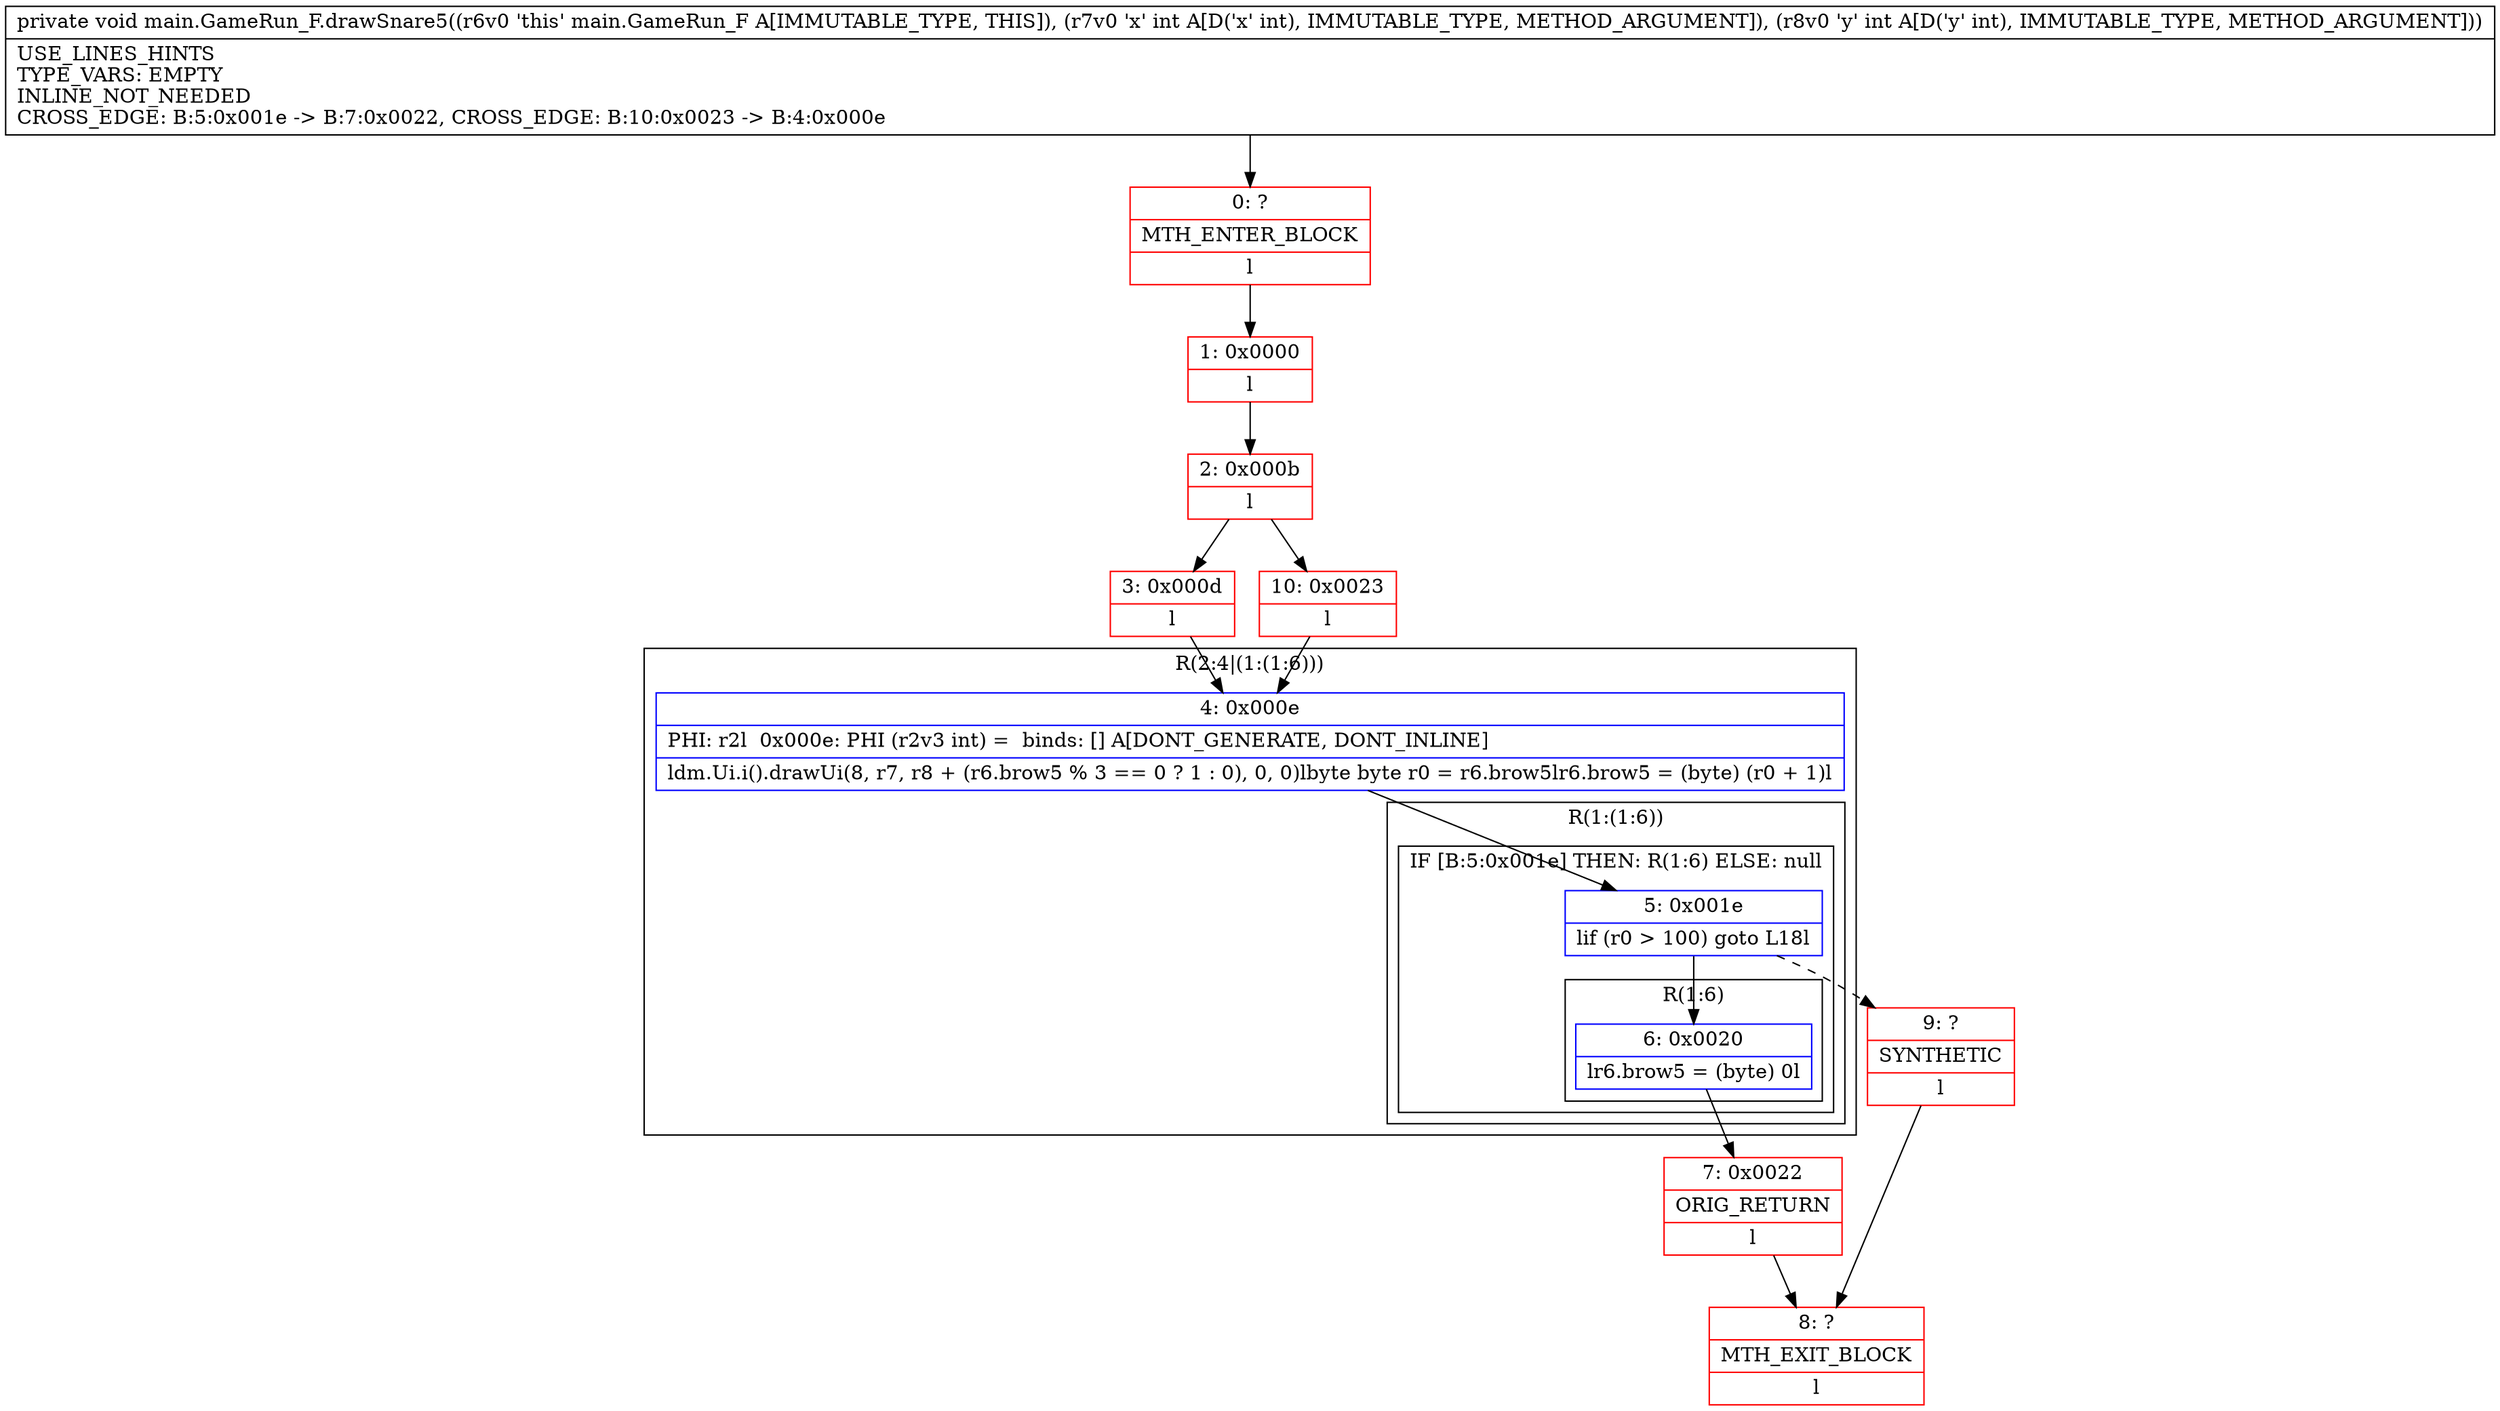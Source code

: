 digraph "CFG formain.GameRun_F.drawSnare5(II)V" {
subgraph cluster_Region_1721760668 {
label = "R(2:4|(1:(1:6)))";
node [shape=record,color=blue];
Node_4 [shape=record,label="{4\:\ 0x000e|PHI: r2l  0x000e: PHI (r2v3 int) =  binds: [] A[DONT_GENERATE, DONT_INLINE]\l|ldm.Ui.i().drawUi(8, r7, r8 + (r6.brow5 % 3 == 0 ? 1 : 0), 0, 0)lbyte byte r0 = r6.brow5lr6.brow5 = (byte) (r0 + 1)l}"];
subgraph cluster_Region_766320684 {
label = "R(1:(1:6))";
node [shape=record,color=blue];
subgraph cluster_IfRegion_636027064 {
label = "IF [B:5:0x001e] THEN: R(1:6) ELSE: null";
node [shape=record,color=blue];
Node_5 [shape=record,label="{5\:\ 0x001e|lif (r0 \> 100) goto L18l}"];
subgraph cluster_Region_309865248 {
label = "R(1:6)";
node [shape=record,color=blue];
Node_6 [shape=record,label="{6\:\ 0x0020|lr6.brow5 = (byte) 0l}"];
}
}
}
}
Node_0 [shape=record,color=red,label="{0\:\ ?|MTH_ENTER_BLOCK\l|l}"];
Node_1 [shape=record,color=red,label="{1\:\ 0x0000|l}"];
Node_2 [shape=record,color=red,label="{2\:\ 0x000b|l}"];
Node_3 [shape=record,color=red,label="{3\:\ 0x000d|l}"];
Node_7 [shape=record,color=red,label="{7\:\ 0x0022|ORIG_RETURN\l|l}"];
Node_8 [shape=record,color=red,label="{8\:\ ?|MTH_EXIT_BLOCK\l|l}"];
Node_9 [shape=record,color=red,label="{9\:\ ?|SYNTHETIC\l|l}"];
Node_10 [shape=record,color=red,label="{10\:\ 0x0023|l}"];
MethodNode[shape=record,label="{private void main.GameRun_F.drawSnare5((r6v0 'this' main.GameRun_F A[IMMUTABLE_TYPE, THIS]), (r7v0 'x' int A[D('x' int), IMMUTABLE_TYPE, METHOD_ARGUMENT]), (r8v0 'y' int A[D('y' int), IMMUTABLE_TYPE, METHOD_ARGUMENT]))  | USE_LINES_HINTS\lTYPE_VARS: EMPTY\lINLINE_NOT_NEEDED\lCROSS_EDGE: B:5:0x001e \-\> B:7:0x0022, CROSS_EDGE: B:10:0x0023 \-\> B:4:0x000e\l}"];
MethodNode -> Node_0;
Node_4 -> Node_5;
Node_5 -> Node_6;
Node_5 -> Node_9[style=dashed];
Node_6 -> Node_7;
Node_0 -> Node_1;
Node_1 -> Node_2;
Node_2 -> Node_3;
Node_2 -> Node_10;
Node_3 -> Node_4;
Node_7 -> Node_8;
Node_9 -> Node_8;
Node_10 -> Node_4;
}

